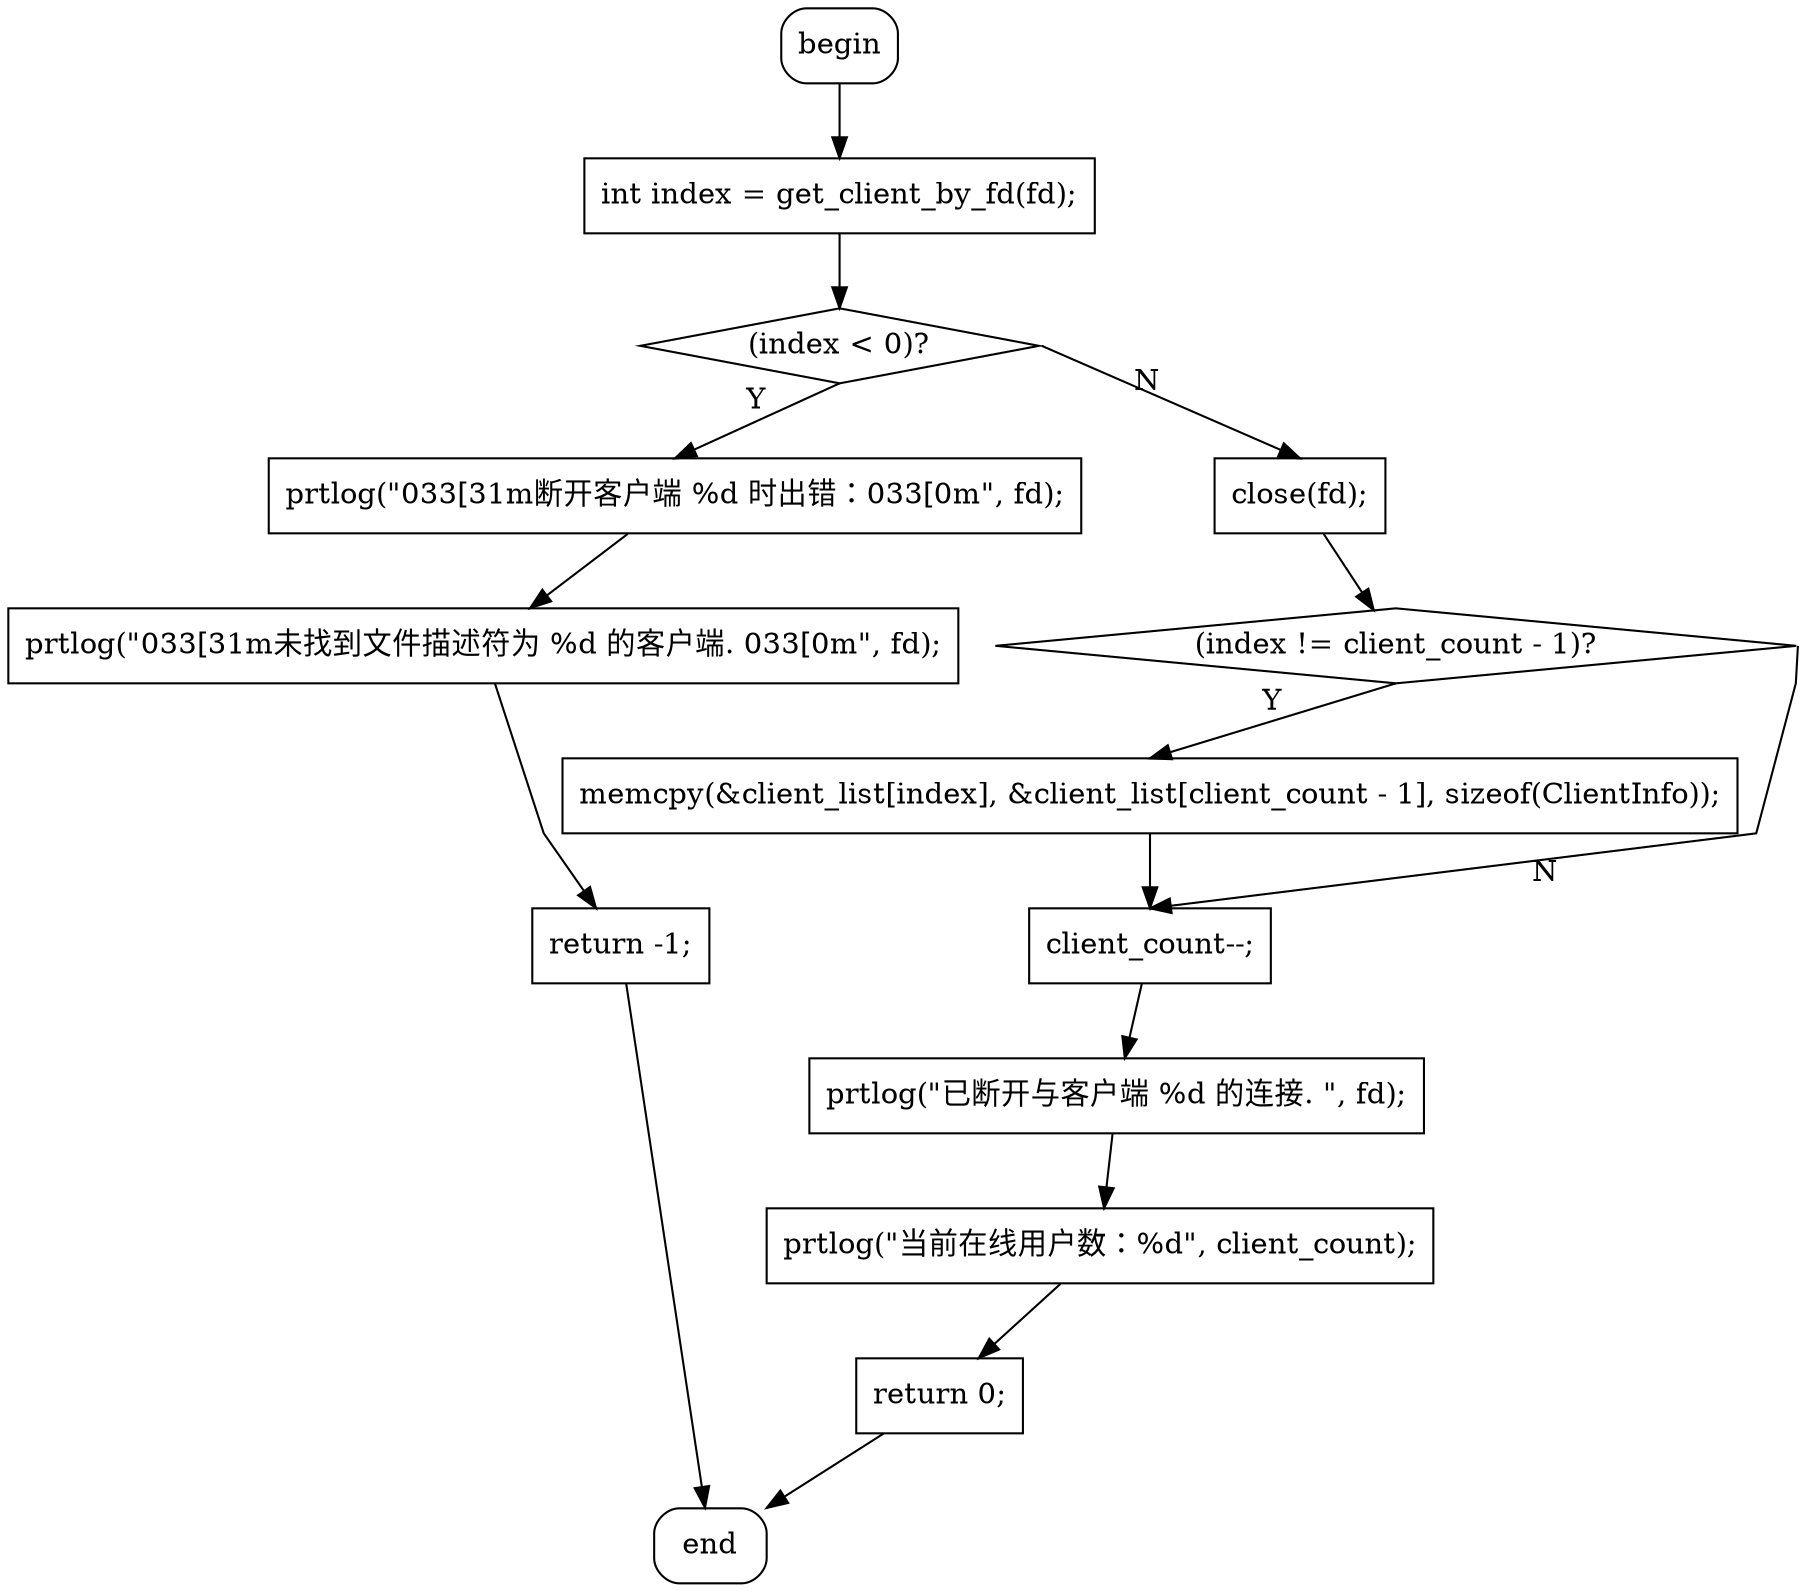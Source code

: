 digraph {
graph [splines=polyline];
D0 [shape=box, style=rounded, label="begin"];
{rank = sink; D1 [shape=box, style=rounded, label="end"];}
D4 [shape=box, label="int index = get_client_by_fd(fd);"];
D6 [shape=diamond, label="(index < 0)?"];
D11 [shape=box, label="prtlog(\"\033[31m断开客户端 %d 时出错：\033[0m\", fd);"];
D13 [shape=box, label="prtlog(\"\033[31m未找到文件描述符为 %d 的客户端. \033[0m\", fd);"];
D15 [shape=box, label="return -1;"];
D17 [shape=box, label="close(fd);"];
D19 [shape=diamond, label="(index != client_count - 1)?"];
D24 [shape=box, label="memcpy(&client_list[index], &client_list[client_count - 1], sizeof(ClientInfo));"];
D26 [shape=box, label="client_count--;"];
D28 [shape=box, label="prtlog(\"已断开与客户端 %d 的连接. \", fd);"];
D30 [shape=box, label="prtlog(\"当前在线用户数：%d\", client_count);"];
D32 [shape=box, label="return 0;"];
D4 -> D6;
D6:e -> D17:n [xlabel=N];
D6:s -> D11:n [xlabel=Y];
D13 -> D15;
D17 -> D19;
D15 -> D1;
D11 -> D13;
D19:e -> D26:n [xlabel=N];
D24 -> D26;
D26 -> D28;
D19:s -> D24:n [xlabel=Y];
D28 -> D30;
D30 -> D32;
D32 -> D1;
D0 -> D4;
}
